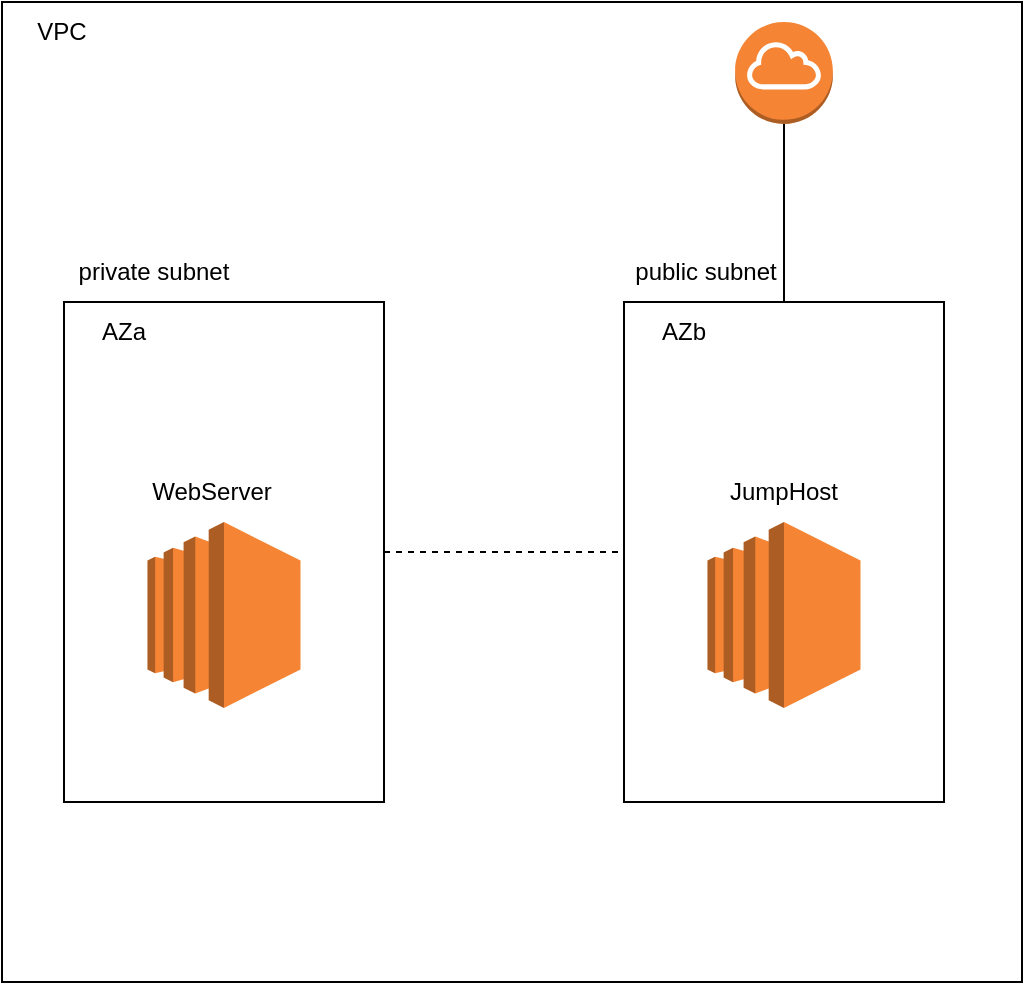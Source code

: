 <mxfile version="21.3.2" type="device">
  <diagram name="Page-1" id="0GiUhVePZeCxuNAWI0wV">
    <mxGraphModel dx="1050" dy="590" grid="1" gridSize="10" guides="1" tooltips="1" connect="1" arrows="1" fold="1" page="1" pageScale="1" pageWidth="827" pageHeight="1169" math="0" shadow="0">
      <root>
        <mxCell id="0" />
        <mxCell id="1" parent="0" />
        <mxCell id="pGBDYOFRhJozX0b8xYvg-1" value="" style="rounded=0;whiteSpace=wrap;html=1;" vertex="1" parent="1">
          <mxGeometry x="159" y="40" width="510" height="490" as="geometry" />
        </mxCell>
        <mxCell id="pGBDYOFRhJozX0b8xYvg-2" value="" style="rounded=0;whiteSpace=wrap;html=1;" vertex="1" parent="1">
          <mxGeometry x="190" y="190" width="160" height="250" as="geometry" />
        </mxCell>
        <mxCell id="pGBDYOFRhJozX0b8xYvg-3" value="" style="rounded=0;whiteSpace=wrap;html=1;" vertex="1" parent="1">
          <mxGeometry x="470" y="190" width="160" height="250" as="geometry" />
        </mxCell>
        <mxCell id="pGBDYOFRhJozX0b8xYvg-4" value="VPC" style="text;html=1;strokeColor=none;fillColor=none;align=center;verticalAlign=middle;whiteSpace=wrap;rounded=0;" vertex="1" parent="1">
          <mxGeometry x="159" y="40" width="60" height="30" as="geometry" />
        </mxCell>
        <mxCell id="pGBDYOFRhJozX0b8xYvg-5" value="AZa" style="text;html=1;strokeColor=none;fillColor=none;align=center;verticalAlign=middle;whiteSpace=wrap;rounded=0;" vertex="1" parent="1">
          <mxGeometry x="190" y="190" width="60" height="30" as="geometry" />
        </mxCell>
        <mxCell id="pGBDYOFRhJozX0b8xYvg-6" value="AZb" style="text;html=1;strokeColor=none;fillColor=none;align=center;verticalAlign=middle;whiteSpace=wrap;rounded=0;" vertex="1" parent="1">
          <mxGeometry x="470" y="190" width="60" height="30" as="geometry" />
        </mxCell>
        <mxCell id="pGBDYOFRhJozX0b8xYvg-7" value="" style="outlineConnect=0;dashed=0;verticalLabelPosition=bottom;verticalAlign=top;align=center;html=1;shape=mxgraph.aws3.ec2;fillColor=#F58534;gradientColor=none;" vertex="1" parent="1">
          <mxGeometry x="231.75" y="300" width="76.5" height="93" as="geometry" />
        </mxCell>
        <mxCell id="pGBDYOFRhJozX0b8xYvg-8" value="" style="outlineConnect=0;dashed=0;verticalLabelPosition=bottom;verticalAlign=top;align=center;html=1;shape=mxgraph.aws3.ec2;fillColor=#F58534;gradientColor=none;" vertex="1" parent="1">
          <mxGeometry x="511.75" y="300" width="76.5" height="93" as="geometry" />
        </mxCell>
        <mxCell id="pGBDYOFRhJozX0b8xYvg-10" value="private subnet" style="text;html=1;strokeColor=none;fillColor=none;align=center;verticalAlign=middle;whiteSpace=wrap;rounded=0;" vertex="1" parent="1">
          <mxGeometry x="190" y="160" width="90" height="30" as="geometry" />
        </mxCell>
        <mxCell id="pGBDYOFRhJozX0b8xYvg-11" value="public subnet" style="text;html=1;strokeColor=none;fillColor=none;align=center;verticalAlign=middle;whiteSpace=wrap;rounded=0;" vertex="1" parent="1">
          <mxGeometry x="466" y="160" width="90" height="30" as="geometry" />
        </mxCell>
        <mxCell id="pGBDYOFRhJozX0b8xYvg-12" value="" style="endArrow=none;dashed=1;html=1;rounded=0;exitX=1;exitY=0.5;exitDx=0;exitDy=0;" edge="1" parent="1" source="pGBDYOFRhJozX0b8xYvg-2" target="pGBDYOFRhJozX0b8xYvg-3">
          <mxGeometry width="50" height="50" relative="1" as="geometry">
            <mxPoint x="390" y="330" as="sourcePoint" />
            <mxPoint x="440" y="280" as="targetPoint" />
          </mxGeometry>
        </mxCell>
        <mxCell id="pGBDYOFRhJozX0b8xYvg-13" value="" style="outlineConnect=0;dashed=0;verticalLabelPosition=bottom;verticalAlign=top;align=center;html=1;shape=mxgraph.aws3.internet_gateway;fillColor=#F58534;gradientColor=none;" vertex="1" parent="1">
          <mxGeometry x="525.56" y="50" width="48.88" height="51" as="geometry" />
        </mxCell>
        <mxCell id="pGBDYOFRhJozX0b8xYvg-14" value="" style="endArrow=none;html=1;rounded=0;exitX=0.5;exitY=0;exitDx=0;exitDy=0;" edge="1" parent="1" source="pGBDYOFRhJozX0b8xYvg-3" target="pGBDYOFRhJozX0b8xYvg-13">
          <mxGeometry width="50" height="50" relative="1" as="geometry">
            <mxPoint x="410" y="170" as="sourcePoint" />
            <mxPoint x="460" y="120" as="targetPoint" />
          </mxGeometry>
        </mxCell>
        <mxCell id="pGBDYOFRhJozX0b8xYvg-16" value="JumpHost" style="text;html=1;strokeColor=none;fillColor=none;align=center;verticalAlign=middle;whiteSpace=wrap;rounded=0;" vertex="1" parent="1">
          <mxGeometry x="505" y="270" width="90" height="30" as="geometry" />
        </mxCell>
        <mxCell id="pGBDYOFRhJozX0b8xYvg-17" value="WebServer" style="text;html=1;strokeColor=none;fillColor=none;align=center;verticalAlign=middle;whiteSpace=wrap;rounded=0;" vertex="1" parent="1">
          <mxGeometry x="219" y="270" width="90" height="30" as="geometry" />
        </mxCell>
      </root>
    </mxGraphModel>
  </diagram>
</mxfile>
